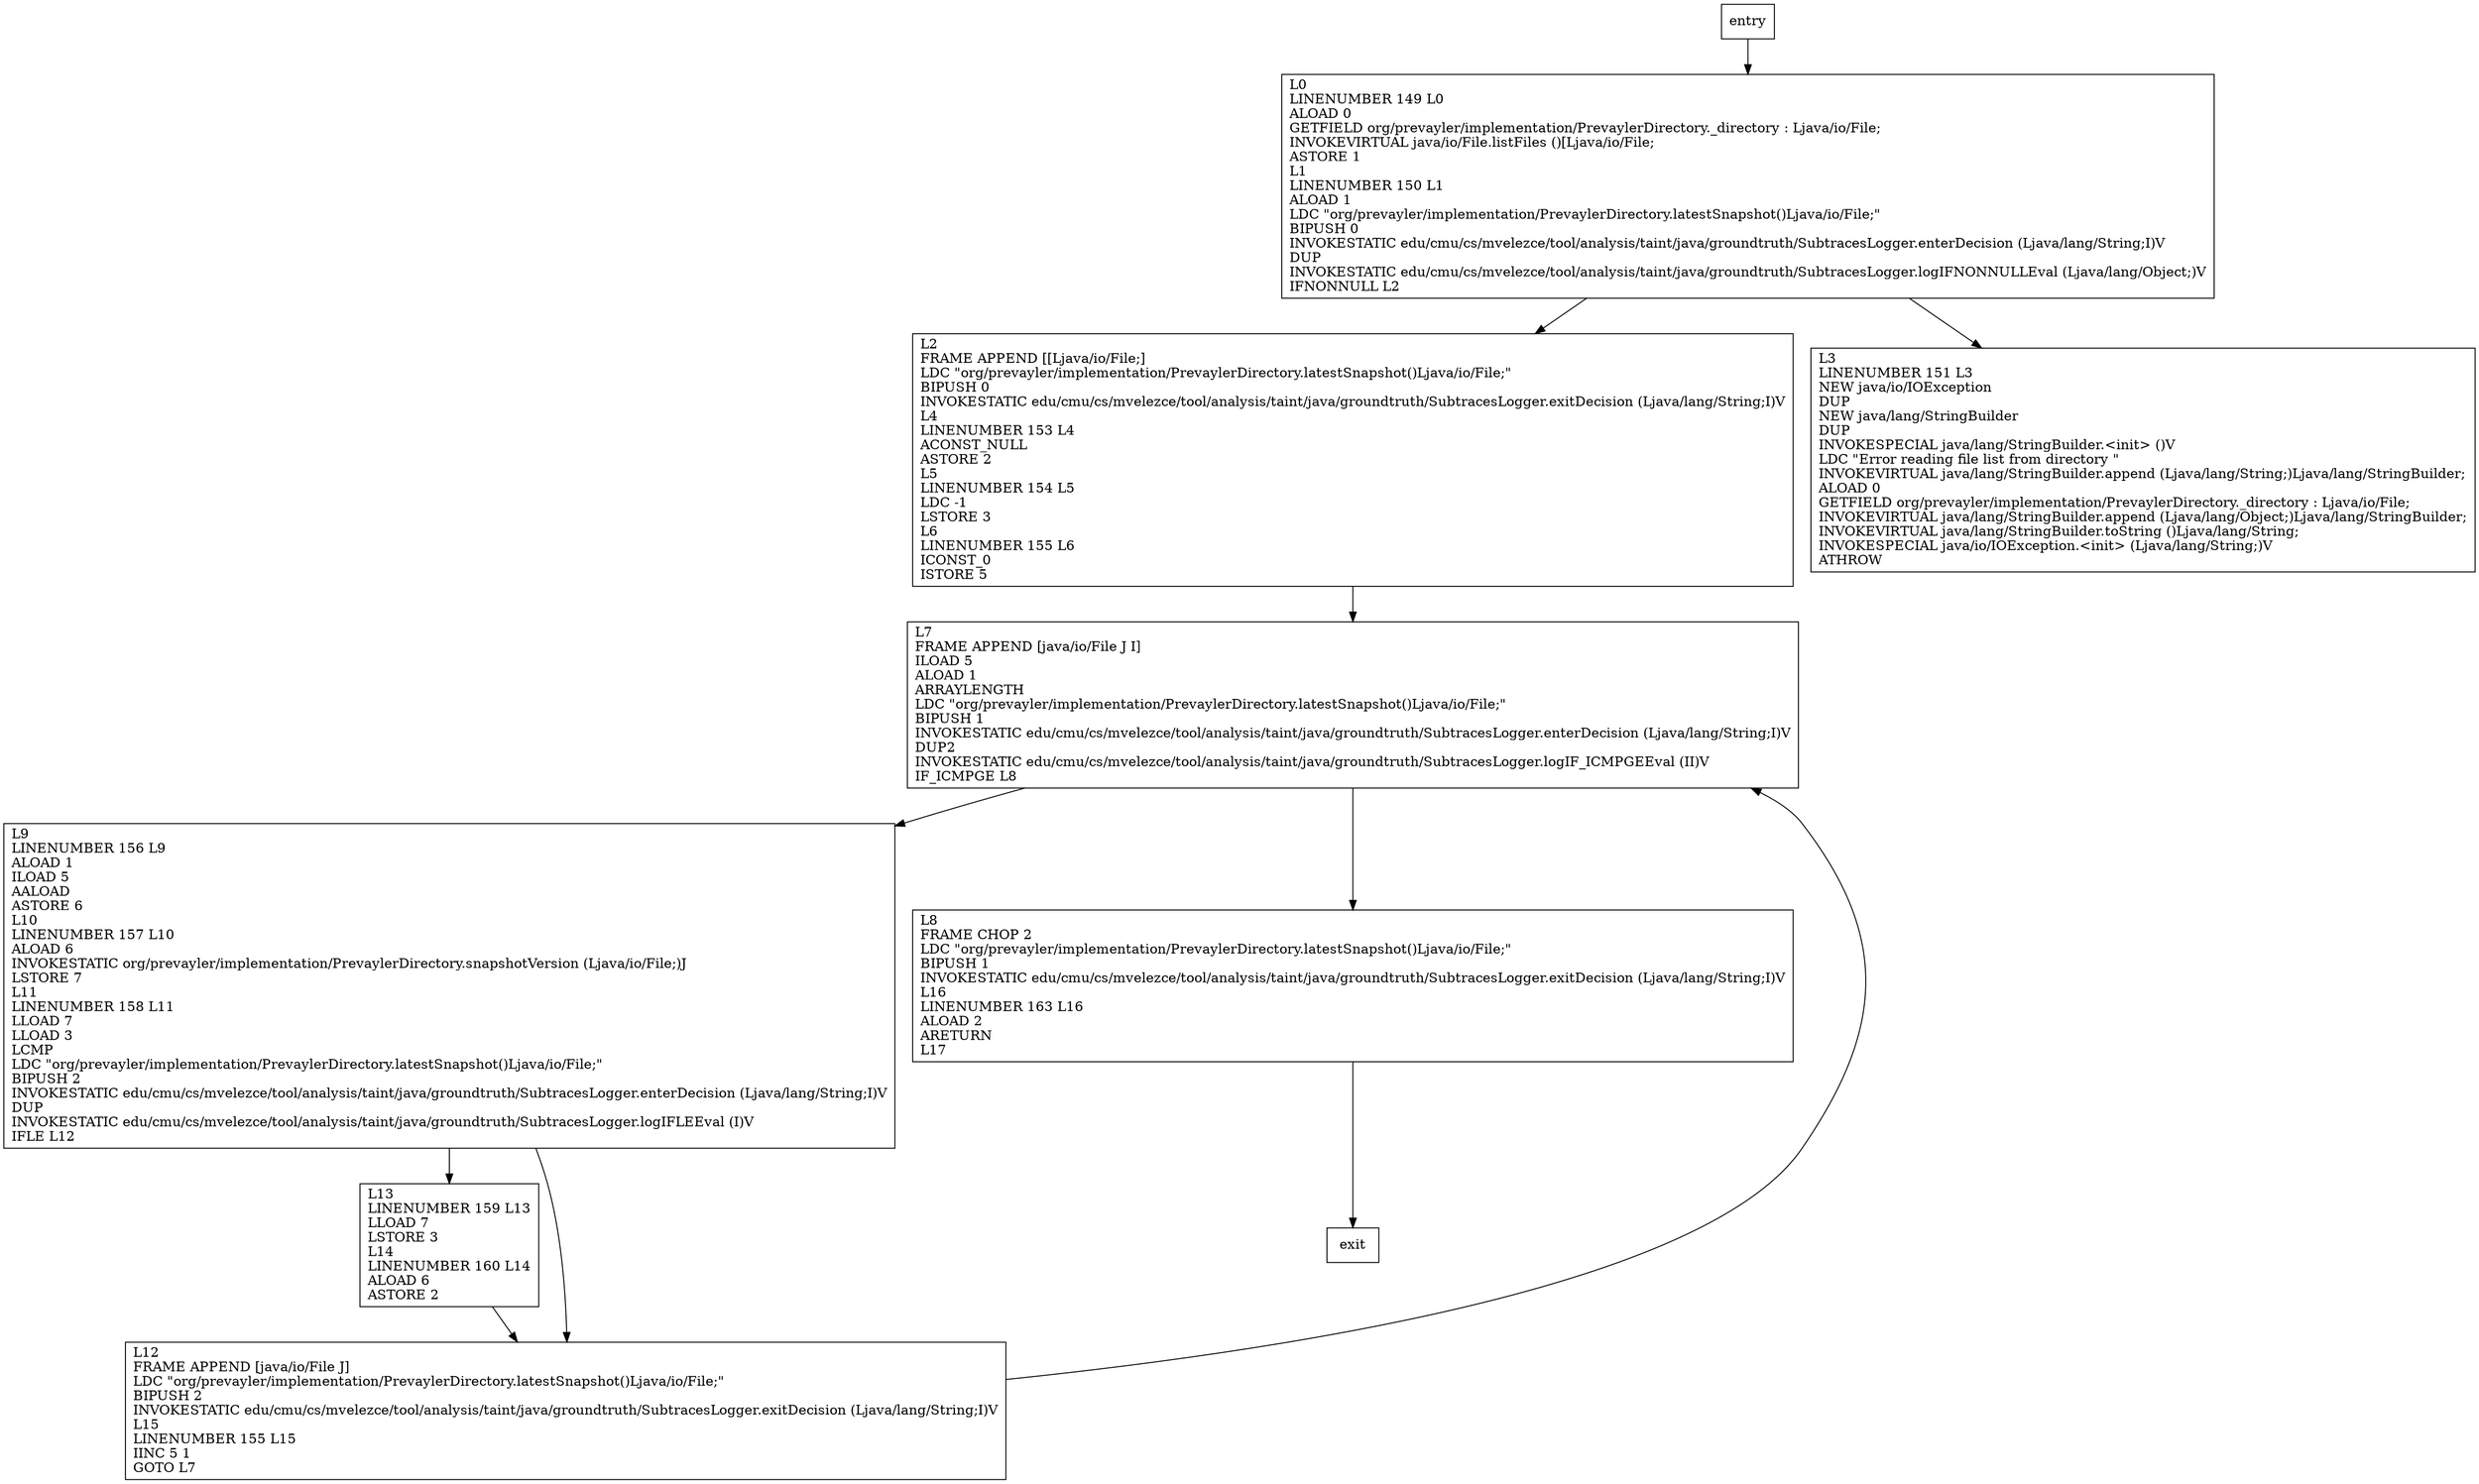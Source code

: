 digraph latestSnapshot {
node [shape=record];
880740688 [label="L7\lFRAME APPEND [java/io/File J I]\lILOAD 5\lALOAD 1\lARRAYLENGTH\lLDC \"org/prevayler/implementation/PrevaylerDirectory.latestSnapshot()Ljava/io/File;\"\lBIPUSH 1\lINVOKESTATIC edu/cmu/cs/mvelezce/tool/analysis/taint/java/groundtruth/SubtracesLogger.enterDecision (Ljava/lang/String;I)V\lDUP2\lINVOKESTATIC edu/cmu/cs/mvelezce/tool/analysis/taint/java/groundtruth/SubtracesLogger.logIF_ICMPGEEval (II)V\lIF_ICMPGE L8\l"];
1688211424 [label="L2\lFRAME APPEND [[Ljava/io/File;]\lLDC \"org/prevayler/implementation/PrevaylerDirectory.latestSnapshot()Ljava/io/File;\"\lBIPUSH 0\lINVOKESTATIC edu/cmu/cs/mvelezce/tool/analysis/taint/java/groundtruth/SubtracesLogger.exitDecision (Ljava/lang/String;I)V\lL4\lLINENUMBER 153 L4\lACONST_NULL\lASTORE 2\lL5\lLINENUMBER 154 L5\lLDC -1\lLSTORE 3\lL6\lLINENUMBER 155 L6\lICONST_0\lISTORE 5\l"];
1729454521 [label="L9\lLINENUMBER 156 L9\lALOAD 1\lILOAD 5\lAALOAD\lASTORE 6\lL10\lLINENUMBER 157 L10\lALOAD 6\lINVOKESTATIC org/prevayler/implementation/PrevaylerDirectory.snapshotVersion (Ljava/io/File;)J\lLSTORE 7\lL11\lLINENUMBER 158 L11\lLLOAD 7\lLLOAD 3\lLCMP\lLDC \"org/prevayler/implementation/PrevaylerDirectory.latestSnapshot()Ljava/io/File;\"\lBIPUSH 2\lINVOKESTATIC edu/cmu/cs/mvelezce/tool/analysis/taint/java/groundtruth/SubtracesLogger.enterDecision (Ljava/lang/String;I)V\lDUP\lINVOKESTATIC edu/cmu/cs/mvelezce/tool/analysis/taint/java/groundtruth/SubtracesLogger.logIFLEEval (I)V\lIFLE L12\l"];
247888865 [label="L3\lLINENUMBER 151 L3\lNEW java/io/IOException\lDUP\lNEW java/lang/StringBuilder\lDUP\lINVOKESPECIAL java/lang/StringBuilder.\<init\> ()V\lLDC \"Error reading file list from directory \"\lINVOKEVIRTUAL java/lang/StringBuilder.append (Ljava/lang/String;)Ljava/lang/StringBuilder;\lALOAD 0\lGETFIELD org/prevayler/implementation/PrevaylerDirectory._directory : Ljava/io/File;\lINVOKEVIRTUAL java/lang/StringBuilder.append (Ljava/lang/Object;)Ljava/lang/StringBuilder;\lINVOKEVIRTUAL java/lang/StringBuilder.toString ()Ljava/lang/String;\lINVOKESPECIAL java/io/IOException.\<init\> (Ljava/lang/String;)V\lATHROW\l"];
61783476 [label="L13\lLINENUMBER 159 L13\lLLOAD 7\lLSTORE 3\lL14\lLINENUMBER 160 L14\lALOAD 6\lASTORE 2\l"];
681101069 [label="L0\lLINENUMBER 149 L0\lALOAD 0\lGETFIELD org/prevayler/implementation/PrevaylerDirectory._directory : Ljava/io/File;\lINVOKEVIRTUAL java/io/File.listFiles ()[Ljava/io/File;\lASTORE 1\lL1\lLINENUMBER 150 L1\lALOAD 1\lLDC \"org/prevayler/implementation/PrevaylerDirectory.latestSnapshot()Ljava/io/File;\"\lBIPUSH 0\lINVOKESTATIC edu/cmu/cs/mvelezce/tool/analysis/taint/java/groundtruth/SubtracesLogger.enterDecision (Ljava/lang/String;I)V\lDUP\lINVOKESTATIC edu/cmu/cs/mvelezce/tool/analysis/taint/java/groundtruth/SubtracesLogger.logIFNONNULLEval (Ljava/lang/Object;)V\lIFNONNULL L2\l"];
1339490584 [label="L12\lFRAME APPEND [java/io/File J]\lLDC \"org/prevayler/implementation/PrevaylerDirectory.latestSnapshot()Ljava/io/File;\"\lBIPUSH 2\lINVOKESTATIC edu/cmu/cs/mvelezce/tool/analysis/taint/java/groundtruth/SubtracesLogger.exitDecision (Ljava/lang/String;I)V\lL15\lLINENUMBER 155 L15\lIINC 5 1\lGOTO L7\l"];
1521553533 [label="L8\lFRAME CHOP 2\lLDC \"org/prevayler/implementation/PrevaylerDirectory.latestSnapshot()Ljava/io/File;\"\lBIPUSH 1\lINVOKESTATIC edu/cmu/cs/mvelezce/tool/analysis/taint/java/groundtruth/SubtracesLogger.exitDecision (Ljava/lang/String;I)V\lL16\lLINENUMBER 163 L16\lALOAD 2\lARETURN\lL17\l"];
entry;
exit;
880740688 -> 1729454521;
880740688 -> 1521553533;
entry -> 681101069;
1688211424 -> 880740688;
1729454521 -> 61783476;
1729454521 -> 1339490584;
61783476 -> 1339490584;
681101069 -> 1688211424;
681101069 -> 247888865;
1339490584 -> 880740688;
1521553533 -> exit;
}
